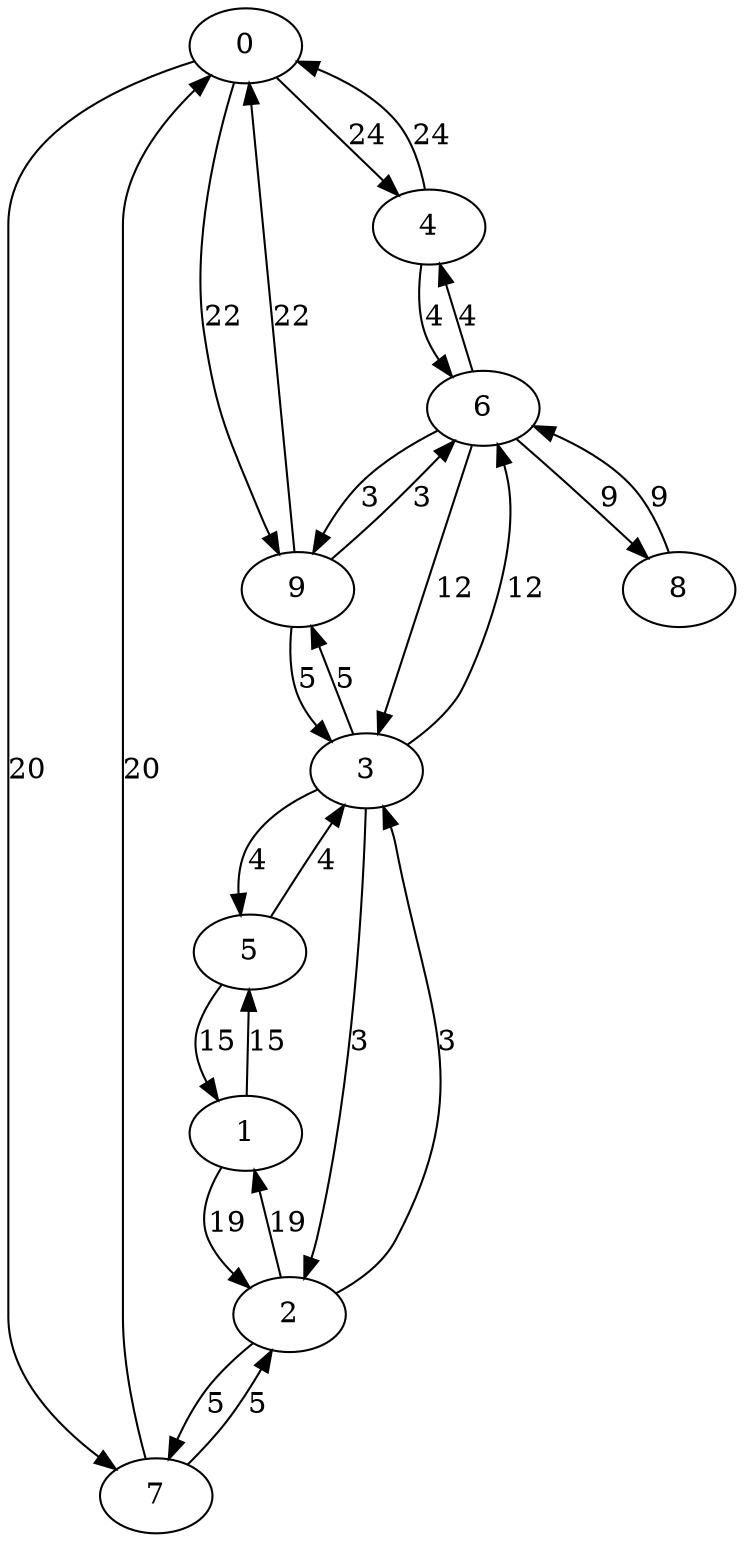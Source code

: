digraph G {
  0 -> 4 [label="24"]
  0 -> 7 [label="20"]
  0 -> 9 [label="22"]
  1 -> 2 [label="19"]
  1 -> 5 [label="15"]
  2 -> 1 [label="19"]
  2 -> 3 [label="3"]
  2 -> 7 [label="5"]
  3 -> 2 [label="3"]
  3 -> 5 [label="4"]
  3 -> 6 [label="12"]
  3 -> 9 [label="5"]
  4 -> 0 [label="24"]
  4 -> 6 [label="4"]
  5 -> 1 [label="15"]
  5 -> 3 [label="4"]
  6 -> 3 [label="12"]
  6 -> 4 [label="4"]
  6 -> 8 [label="9"]
  6 -> 9 [label="3"]
  7 -> 0 [label="20"]
  7 -> 2 [label="5"]
  8 -> 6 [label="9"]
  9 -> 0 [label="22"]
  9 -> 3 [label="5"]
  9 -> 6 [label="3"]
}
